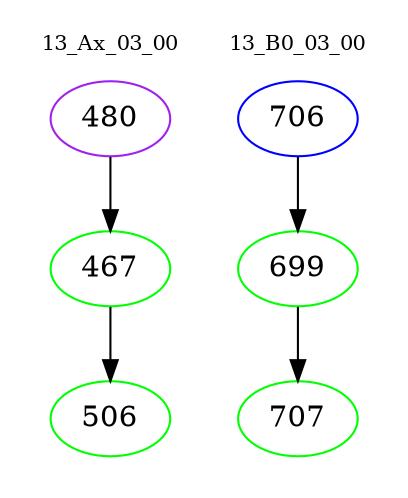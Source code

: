 digraph{
subgraph cluster_0 {
color = white
label = "13_Ax_03_00";
fontsize=10;
T0_480 [label="480", color="purple"]
T0_480 -> T0_467 [color="black"]
T0_467 [label="467", color="green"]
T0_467 -> T0_506 [color="black"]
T0_506 [label="506", color="green"]
}
subgraph cluster_1 {
color = white
label = "13_B0_03_00";
fontsize=10;
T1_706 [label="706", color="blue"]
T1_706 -> T1_699 [color="black"]
T1_699 [label="699", color="green"]
T1_699 -> T1_707 [color="black"]
T1_707 [label="707", color="green"]
}
}
